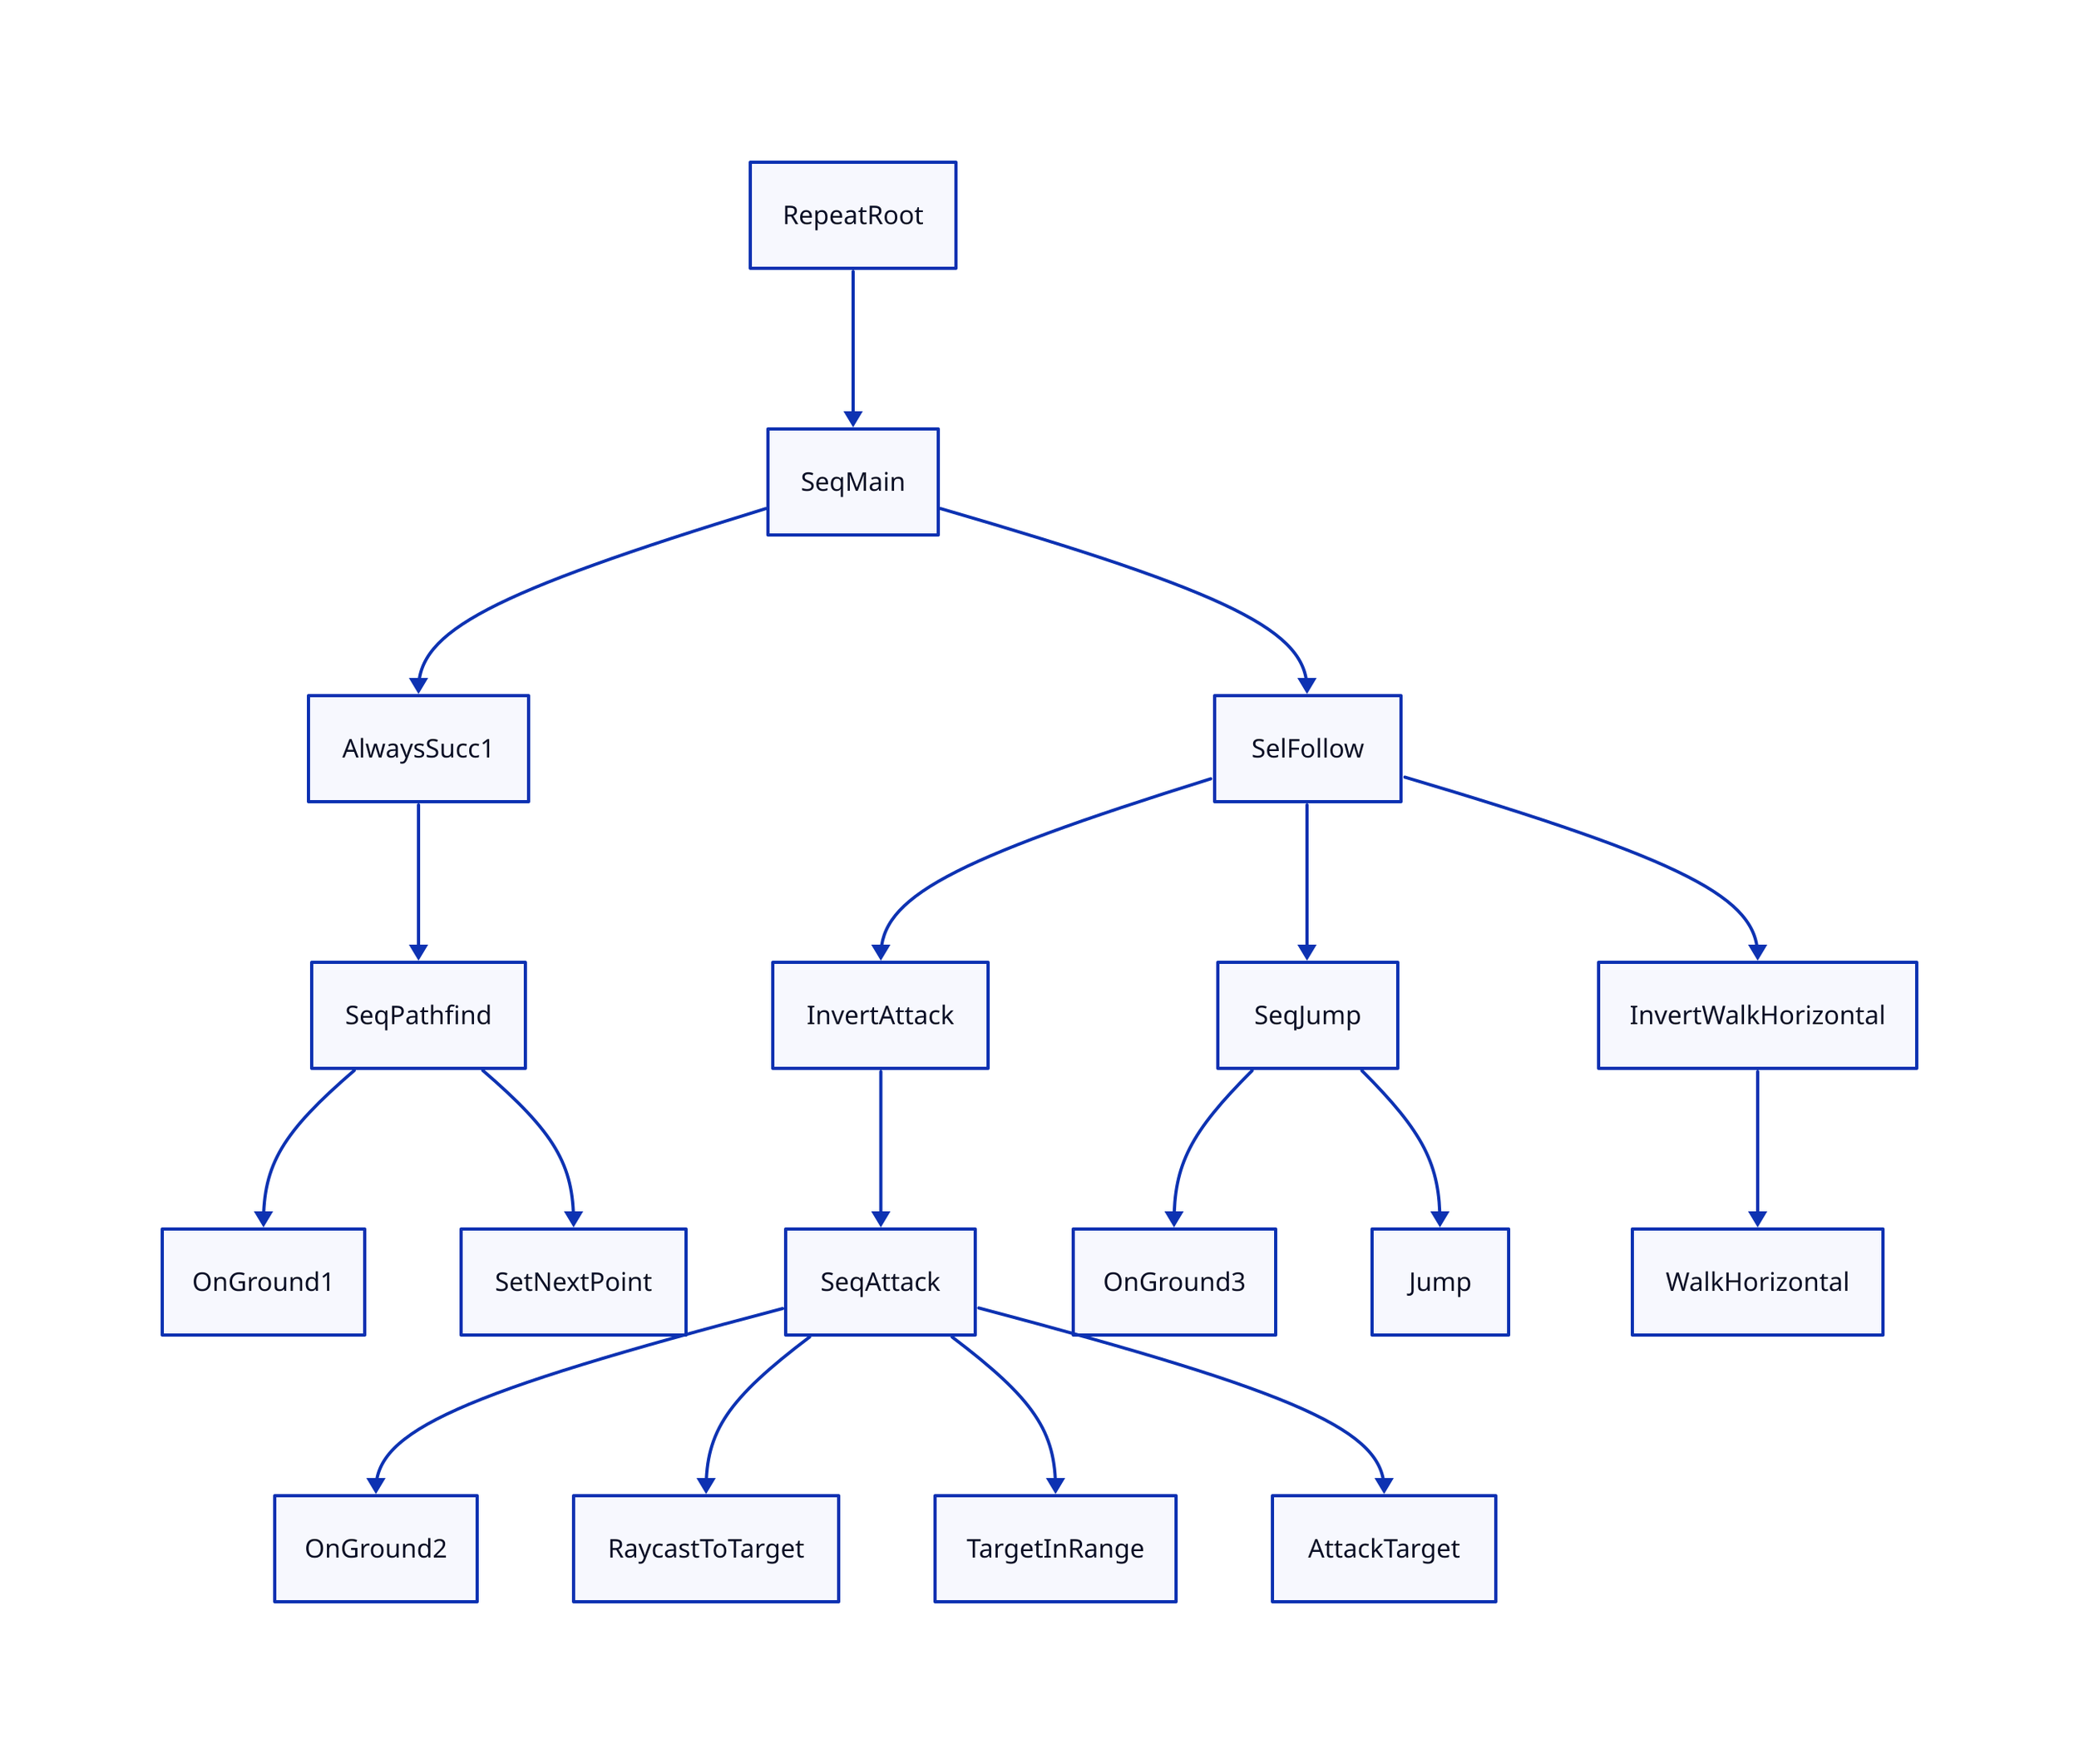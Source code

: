 RepeatRoot -> SeqMain

SeqMain -> AlwaysSucc1

AlwaysSucc1 -> SeqPathfind

SeqPathfind -> OnGround1
SeqPathfind -> SetNextPoint

SeqMain -> SelFollow

SelFollow -> InvertAttack
InvertAttack -> SeqAttack

SeqAttack -> OnGround2
SeqAttack -> RaycastToTarget
SeqAttack -> TargetInRange
SeqAttack -> AttackTarget

SelFollow -> InvertWalkHorizontal
SelFollow -> SeqJump

SeqJump -> OnGround3
SeqJump -> Jump

InvertWalkHorizontal -> WalkHorizontal
